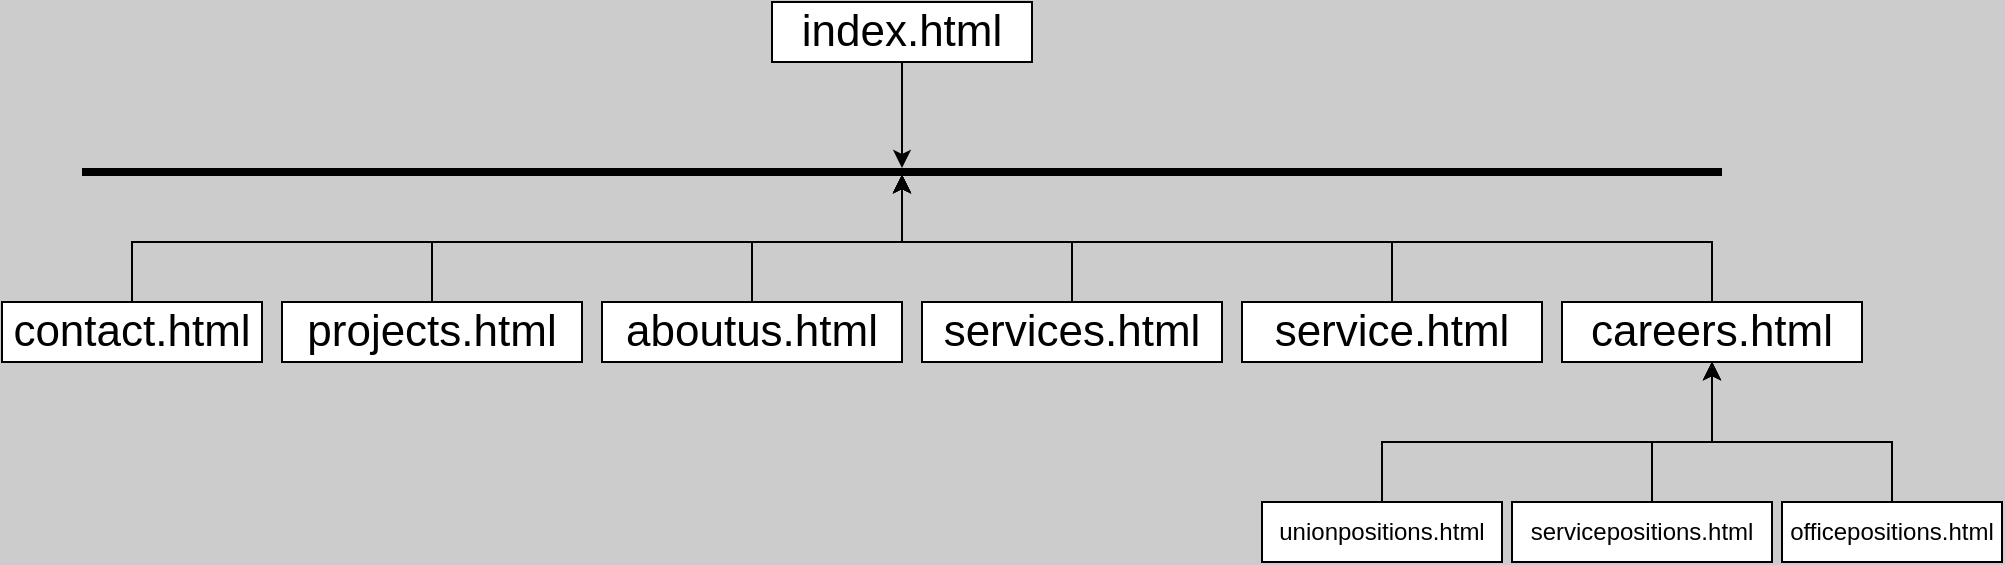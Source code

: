 <mxfile version="13.7.7" type="device"><diagram id="YIdhLDSt941qONahRzz1" name="Page-1"><mxGraphModel dx="1497" dy="803" grid="1" gridSize="10" guides="1" tooltips="1" connect="1" arrows="1" fold="1" page="1" pageScale="1" pageWidth="1100" pageHeight="850" background="#CCCCCC" math="0" shadow="0"><root><mxCell id="0"/><mxCell id="1" parent="0"/><mxCell id="KqYrjAiUi1s2MTd0BeSw-1" value="" style="line;strokeWidth=4;html=1;perimeter=backbonePerimeter;points=[];outlineConnect=0;" vertex="1" parent="1"><mxGeometry x="130" y="140" width="820" height="10" as="geometry"/></mxCell><mxCell id="KqYrjAiUi1s2MTd0BeSw-4" value="" style="edgeStyle=orthogonalEdgeStyle;rounded=0;orthogonalLoop=1;jettySize=auto;html=1;fontSize=22;" edge="1" parent="1" source="KqYrjAiUi1s2MTd0BeSw-3" target="KqYrjAiUi1s2MTd0BeSw-1"><mxGeometry relative="1" as="geometry"/></mxCell><mxCell id="KqYrjAiUi1s2MTd0BeSw-3" value="index.html" style="rounded=0;whiteSpace=wrap;html=1;fontSize=22;" vertex="1" parent="1"><mxGeometry x="475" y="60" width="130" height="30" as="geometry"/></mxCell><mxCell id="KqYrjAiUi1s2MTd0BeSw-6" value="" style="edgeStyle=orthogonalEdgeStyle;rounded=0;orthogonalLoop=1;jettySize=auto;html=1;fontSize=22;" edge="1" parent="1" source="KqYrjAiUi1s2MTd0BeSw-5" target="KqYrjAiUi1s2MTd0BeSw-1"><mxGeometry relative="1" as="geometry"/></mxCell><mxCell id="KqYrjAiUi1s2MTd0BeSw-5" value="contact.html" style="rounded=0;whiteSpace=wrap;html=1;fontSize=22;" vertex="1" parent="1"><mxGeometry x="90" y="210" width="130" height="30" as="geometry"/></mxCell><mxCell id="KqYrjAiUi1s2MTd0BeSw-8" value="" style="edgeStyle=orthogonalEdgeStyle;rounded=0;orthogonalLoop=1;jettySize=auto;html=1;fontSize=22;" edge="1" parent="1" source="KqYrjAiUi1s2MTd0BeSw-7" target="KqYrjAiUi1s2MTd0BeSw-1"><mxGeometry relative="1" as="geometry"/></mxCell><mxCell id="KqYrjAiUi1s2MTd0BeSw-7" value="aboutus.html" style="rounded=0;whiteSpace=wrap;html=1;fontSize=22;" vertex="1" parent="1"><mxGeometry x="390" y="210" width="150" height="30" as="geometry"/></mxCell><mxCell id="KqYrjAiUi1s2MTd0BeSw-15" value="" style="edgeStyle=orthogonalEdgeStyle;rounded=0;orthogonalLoop=1;jettySize=auto;html=1;fontSize=22;" edge="1" parent="1" source="KqYrjAiUi1s2MTd0BeSw-9" target="KqYrjAiUi1s2MTd0BeSw-1"><mxGeometry relative="1" as="geometry"/></mxCell><mxCell id="KqYrjAiUi1s2MTd0BeSw-9" value="projects.html" style="rounded=0;whiteSpace=wrap;html=1;fontSize=22;" vertex="1" parent="1"><mxGeometry x="230" y="210" width="150" height="30" as="geometry"/></mxCell><mxCell id="KqYrjAiUi1s2MTd0BeSw-17" value="" style="edgeStyle=orthogonalEdgeStyle;rounded=0;orthogonalLoop=1;jettySize=auto;html=1;fontSize=22;" edge="1" parent="1" source="KqYrjAiUi1s2MTd0BeSw-16" target="KqYrjAiUi1s2MTd0BeSw-1"><mxGeometry relative="1" as="geometry"/></mxCell><mxCell id="KqYrjAiUi1s2MTd0BeSw-16" value="services.html" style="rounded=0;whiteSpace=wrap;html=1;fontSize=22;" vertex="1" parent="1"><mxGeometry x="550" y="210" width="150" height="30" as="geometry"/></mxCell><mxCell id="KqYrjAiUi1s2MTd0BeSw-19" value="" style="edgeStyle=orthogonalEdgeStyle;rounded=0;orthogonalLoop=1;jettySize=auto;html=1;fontSize=22;" edge="1" parent="1" source="KqYrjAiUi1s2MTd0BeSw-18" target="KqYrjAiUi1s2MTd0BeSw-1"><mxGeometry relative="1" as="geometry"/></mxCell><mxCell id="KqYrjAiUi1s2MTd0BeSw-18" value="service.html" style="rounded=0;whiteSpace=wrap;html=1;fontSize=22;" vertex="1" parent="1"><mxGeometry x="710" y="210" width="150" height="30" as="geometry"/></mxCell><mxCell id="KqYrjAiUi1s2MTd0BeSw-21" value="" style="edgeStyle=orthogonalEdgeStyle;rounded=0;orthogonalLoop=1;jettySize=auto;html=1;fontSize=22;" edge="1" parent="1" source="KqYrjAiUi1s2MTd0BeSw-20" target="KqYrjAiUi1s2MTd0BeSw-1"><mxGeometry relative="1" as="geometry"/></mxCell><mxCell id="KqYrjAiUi1s2MTd0BeSw-20" value="careers.html" style="rounded=0;whiteSpace=wrap;html=1;fontSize=22;" vertex="1" parent="1"><mxGeometry x="870" y="210" width="150" height="30" as="geometry"/></mxCell><mxCell id="KqYrjAiUi1s2MTd0BeSw-23" value="" style="edgeStyle=orthogonalEdgeStyle;rounded=0;orthogonalLoop=1;jettySize=auto;html=1;fontSize=22;" edge="1" parent="1" source="KqYrjAiUi1s2MTd0BeSw-27" target="KqYrjAiUi1s2MTd0BeSw-20"><mxGeometry relative="1" as="geometry"><Array as="points"><mxPoint x="915" y="280"/><mxPoint x="945" y="280"/></Array></mxGeometry></mxCell><mxCell id="KqYrjAiUi1s2MTd0BeSw-31" value="" style="edgeStyle=orthogonalEdgeStyle;rounded=0;orthogonalLoop=1;jettySize=auto;html=1;fontSize=12;entryX=0.5;entryY=1;entryDx=0;entryDy=0;" edge="1" parent="1" source="KqYrjAiUi1s2MTd0BeSw-22" target="KqYrjAiUi1s2MTd0BeSw-20"><mxGeometry relative="1" as="geometry"><Array as="points"><mxPoint x="780" y="280"/><mxPoint x="945" y="280"/></Array></mxGeometry></mxCell><mxCell id="KqYrjAiUi1s2MTd0BeSw-22" value="unionpositions.html" style="rounded=0;whiteSpace=wrap;html=1;fontSize=12;" vertex="1" parent="1"><mxGeometry x="720" y="310" width="120" height="30" as="geometry"/></mxCell><mxCell id="KqYrjAiUi1s2MTd0BeSw-25" value="" style="edgeStyle=orthogonalEdgeStyle;rounded=0;orthogonalLoop=1;jettySize=auto;html=1;fontSize=22;" edge="1" parent="1" source="KqYrjAiUi1s2MTd0BeSw-24" target="KqYrjAiUi1s2MTd0BeSw-20"><mxGeometry relative="1" as="geometry"><Array as="points"><mxPoint x="1035" y="280"/><mxPoint x="945" y="280"/></Array></mxGeometry></mxCell><mxCell id="KqYrjAiUi1s2MTd0BeSw-24" value="officepositions.html" style="rounded=0;whiteSpace=wrap;html=1;fontSize=12;" vertex="1" parent="1"><mxGeometry x="980" y="310" width="110" height="30" as="geometry"/></mxCell><mxCell id="KqYrjAiUi1s2MTd0BeSw-29" value="" style="edgeStyle=orthogonalEdgeStyle;rounded=0;orthogonalLoop=1;jettySize=auto;html=1;fontSize=22;" edge="1" parent="1" source="KqYrjAiUi1s2MTd0BeSw-27" target="KqYrjAiUi1s2MTd0BeSw-20"><mxGeometry relative="1" as="geometry"><Array as="points"><mxPoint x="915" y="280"/><mxPoint x="945" y="280"/></Array></mxGeometry></mxCell><mxCell id="KqYrjAiUi1s2MTd0BeSw-27" value="servicepositions.html" style="rounded=0;whiteSpace=wrap;html=1;fontSize=12;" vertex="1" parent="1"><mxGeometry x="845" y="310" width="130" height="30" as="geometry"/></mxCell></root></mxGraphModel></diagram></mxfile>